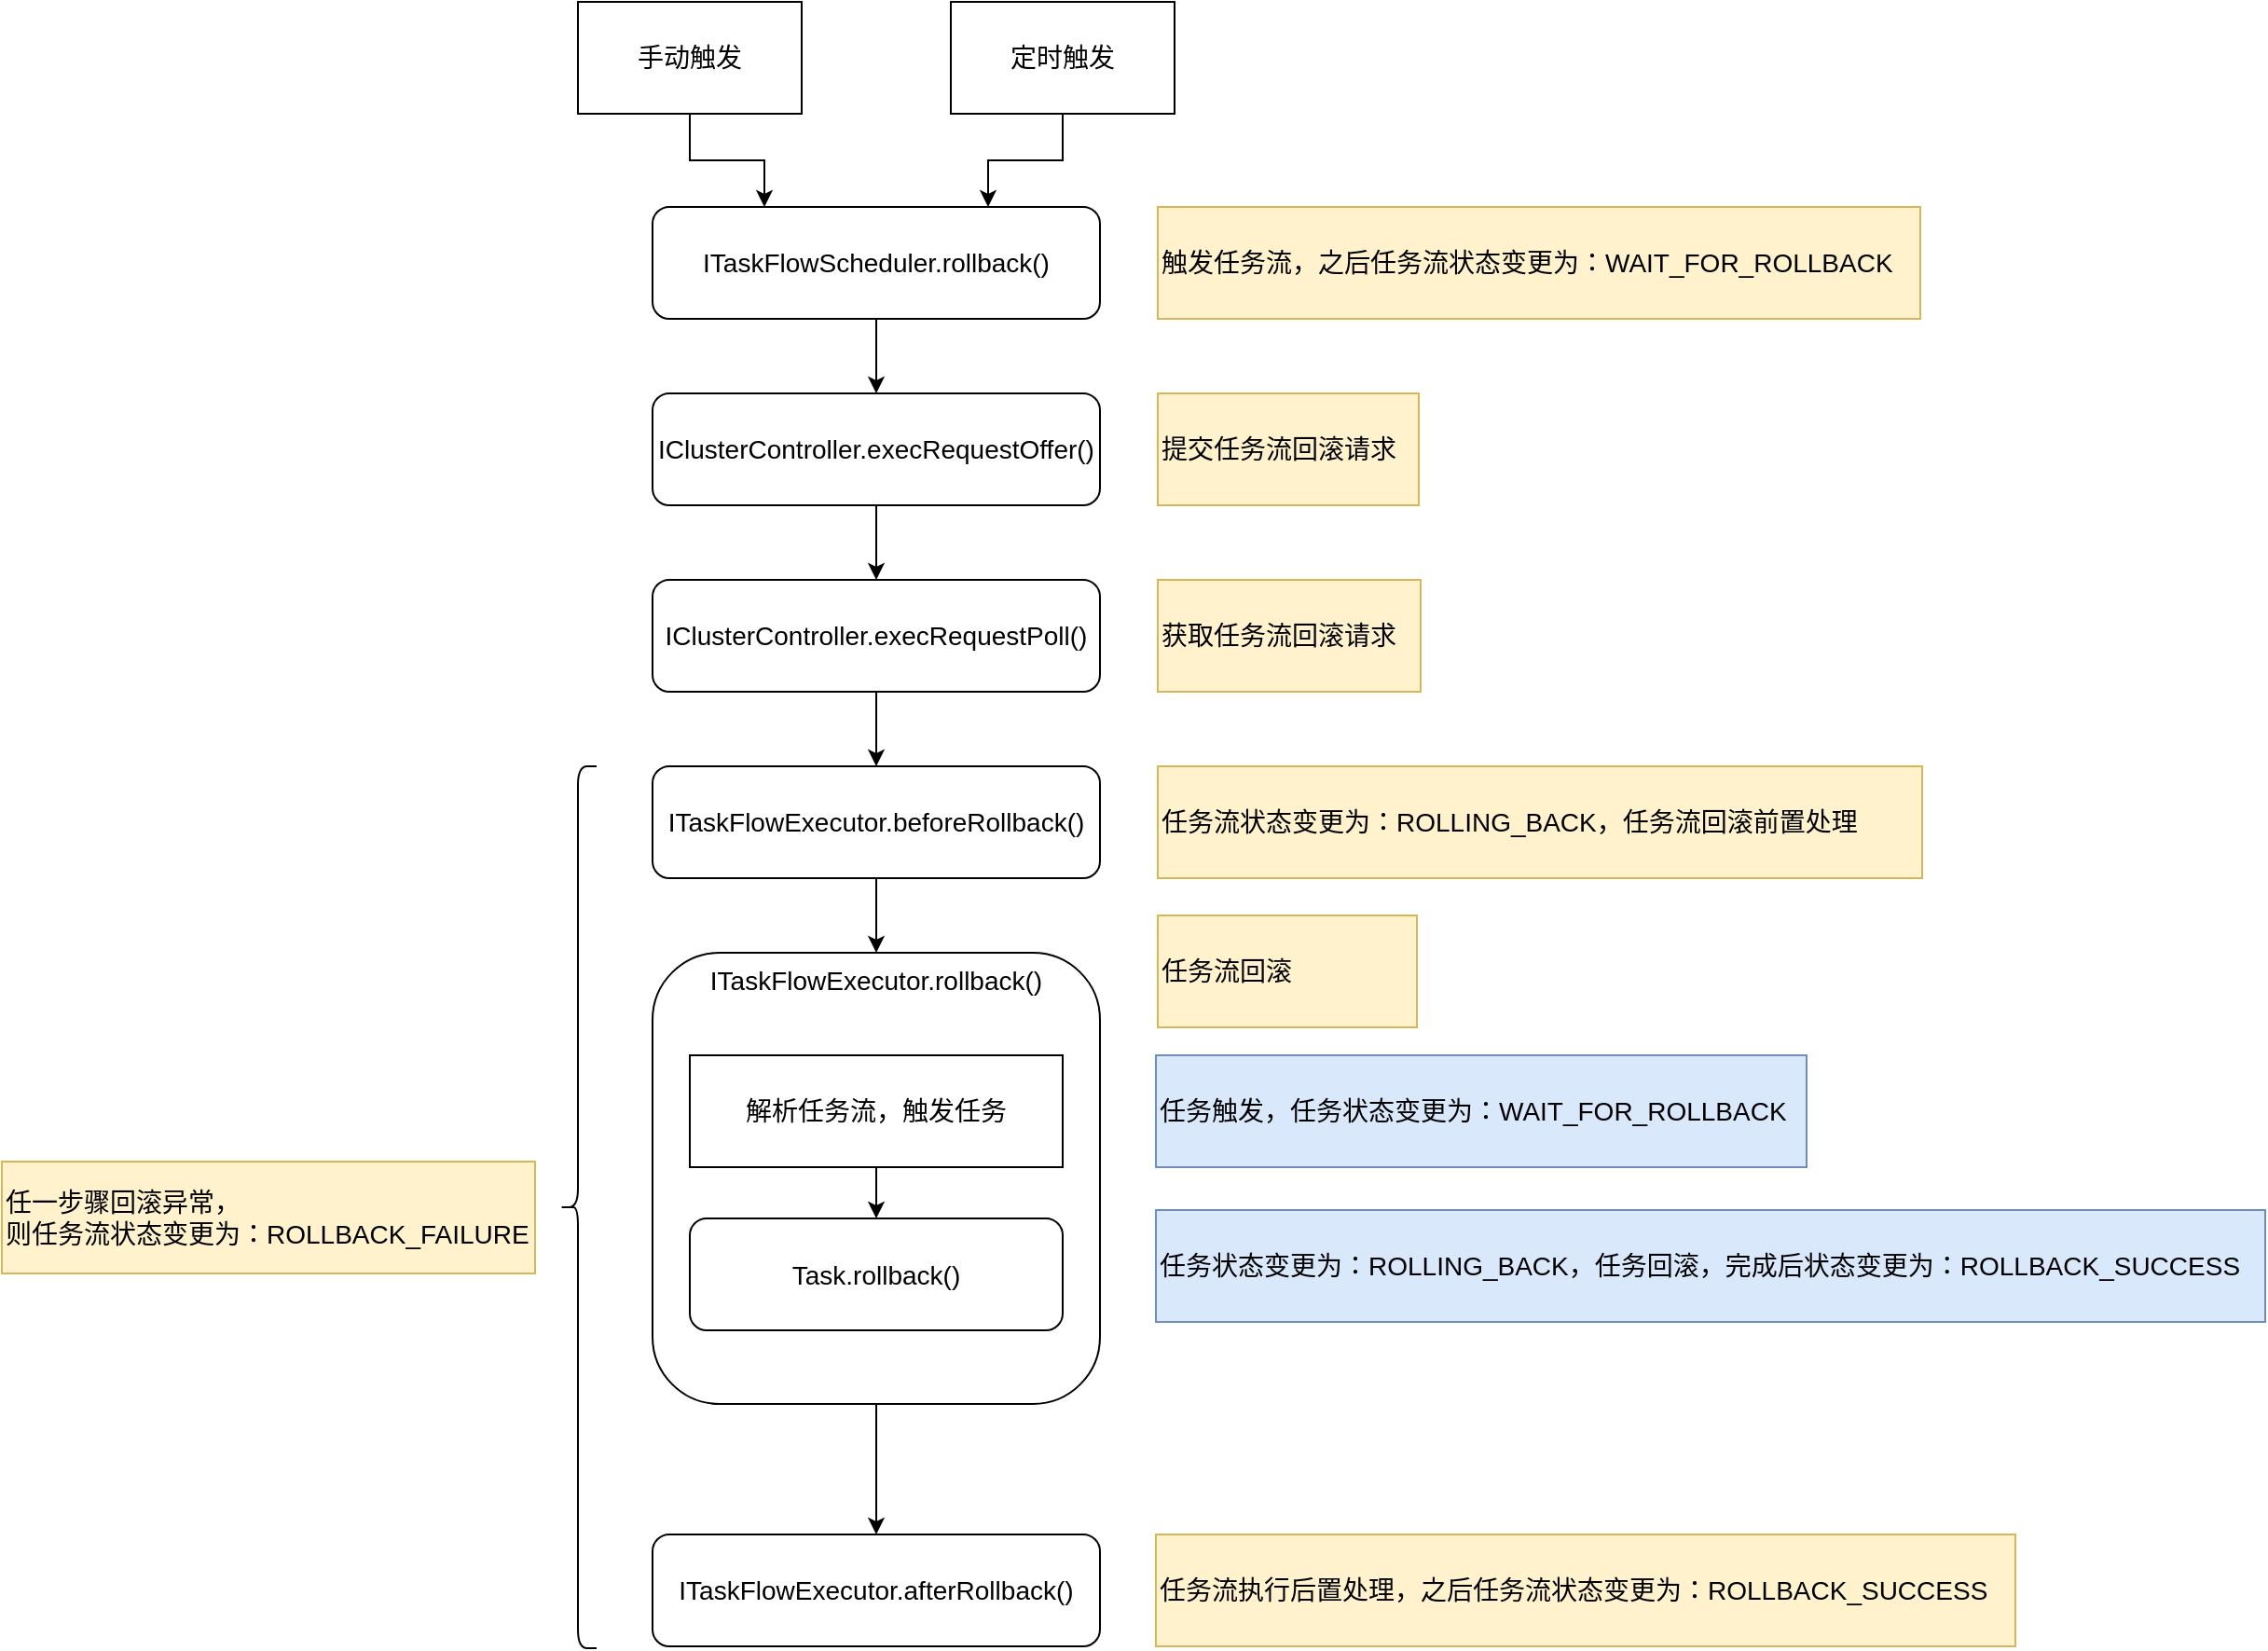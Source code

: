 <mxfile version="14.6.13" type="device"><diagram id="s5c5607iheu5fuhXcZ0h" name="第 1 页"><mxGraphModel dx="1186" dy="619" grid="0" gridSize="10" guides="1" tooltips="1" connect="1" arrows="1" fold="1" page="1" pageScale="1" pageWidth="827" pageHeight="1169" math="0" shadow="0"><root><mxCell id="0"/><mxCell id="1" parent="0"/><mxCell id="-5f0O2HPNkqVcKrXhpjV-1" value="ITaskFlowScheduler.rollback()" style="rounded=1;whiteSpace=wrap;html=1;fontSize=14;spacingRight=0;" parent="1" vertex="1"><mxGeometry x="500" y="170" width="240" height="60" as="geometry"/></mxCell><mxCell id="-5f0O2HPNkqVcKrXhpjV-7" style="edgeStyle=orthogonalEdgeStyle;rounded=0;orthogonalLoop=1;jettySize=auto;html=1;exitX=0.5;exitY=1;exitDx=0;exitDy=0;entryX=0.75;entryY=0;entryDx=0;entryDy=0;fontSize=14;spacingRight=0;" parent="1" source="-5f0O2HPNkqVcKrXhpjV-4" target="-5f0O2HPNkqVcKrXhpjV-1" edge="1"><mxGeometry relative="1" as="geometry"/></mxCell><mxCell id="-5f0O2HPNkqVcKrXhpjV-4" value="定时触发" style="rounded=0;whiteSpace=wrap;html=1;fontSize=14;spacingRight=0;" parent="1" vertex="1"><mxGeometry x="660" y="60" width="120" height="60" as="geometry"/></mxCell><mxCell id="-5f0O2HPNkqVcKrXhpjV-6" style="edgeStyle=orthogonalEdgeStyle;rounded=0;orthogonalLoop=1;jettySize=auto;html=1;exitX=0.5;exitY=1;exitDx=0;exitDy=0;entryX=0.25;entryY=0;entryDx=0;entryDy=0;fontSize=14;spacingRight=0;" parent="1" source="-5f0O2HPNkqVcKrXhpjV-5" target="-5f0O2HPNkqVcKrXhpjV-1" edge="1"><mxGeometry relative="1" as="geometry"/></mxCell><mxCell id="-5f0O2HPNkqVcKrXhpjV-5" value="手动触发" style="rounded=0;whiteSpace=wrap;html=1;fontSize=14;spacingRight=0;" parent="1" vertex="1"><mxGeometry x="460" y="60" width="120" height="60" as="geometry"/></mxCell><mxCell id="-5f0O2HPNkqVcKrXhpjV-12" value="" style="edgeStyle=orthogonalEdgeStyle;rounded=0;orthogonalLoop=1;jettySize=auto;html=1;exitX=0.5;exitY=1;exitDx=0;exitDy=0;fontSize=14;spacingRight=0;" parent="1" source="-5f0O2HPNkqVcKrXhpjV-1" target="-5f0O2HPNkqVcKrXhpjV-11" edge="1"><mxGeometry relative="1" as="geometry"><mxPoint x="620" y="330" as="sourcePoint"/></mxGeometry></mxCell><mxCell id="-5f0O2HPNkqVcKrXhpjV-14" value="" style="edgeStyle=orthogonalEdgeStyle;rounded=0;orthogonalLoop=1;jettySize=auto;html=1;fontSize=14;spacingRight=0;" parent="1" source="-5f0O2HPNkqVcKrXhpjV-11" target="-5f0O2HPNkqVcKrXhpjV-13" edge="1"><mxGeometry relative="1" as="geometry"/></mxCell><mxCell id="-5f0O2HPNkqVcKrXhpjV-11" value="IClusterController.execRequestOffer()" style="rounded=1;whiteSpace=wrap;html=1;fontSize=14;spacingRight=0;" parent="1" vertex="1"><mxGeometry x="500" y="270" width="240" height="60" as="geometry"/></mxCell><mxCell id="-5f0O2HPNkqVcKrXhpjV-16" value="" style="edgeStyle=orthogonalEdgeStyle;rounded=0;orthogonalLoop=1;jettySize=auto;html=1;fontSize=14;spacingRight=0;" parent="1" source="-5f0O2HPNkqVcKrXhpjV-13" target="-5f0O2HPNkqVcKrXhpjV-15" edge="1"><mxGeometry relative="1" as="geometry"/></mxCell><mxCell id="-5f0O2HPNkqVcKrXhpjV-13" value="IClusterController.execRequestPoll()" style="rounded=1;whiteSpace=wrap;html=1;fontSize=14;spacingRight=0;" parent="1" vertex="1"><mxGeometry x="500" y="370" width="240" height="60" as="geometry"/></mxCell><mxCell id="-5f0O2HPNkqVcKrXhpjV-27" value="" style="edgeStyle=orthogonalEdgeStyle;rounded=0;orthogonalLoop=1;jettySize=auto;html=1;fontSize=14;spacingRight=0;" parent="1" source="-5f0O2HPNkqVcKrXhpjV-15" target="-5f0O2HPNkqVcKrXhpjV-26" edge="1"><mxGeometry relative="1" as="geometry"/></mxCell><mxCell id="-5f0O2HPNkqVcKrXhpjV-15" value="ITaskFlowExecutor.beforeRollback()" style="rounded=1;whiteSpace=wrap;html=1;fontSize=14;spacingRight=0;" parent="1" vertex="1"><mxGeometry x="500" y="470" width="240" height="60" as="geometry"/></mxCell><mxCell id="-5f0O2HPNkqVcKrXhpjV-29" value="" style="edgeStyle=orthogonalEdgeStyle;rounded=0;orthogonalLoop=1;jettySize=auto;html=1;fontSize=14;spacingRight=0;" parent="1" source="-5f0O2HPNkqVcKrXhpjV-26" target="-5f0O2HPNkqVcKrXhpjV-28" edge="1"><mxGeometry relative="1" as="geometry"/></mxCell><mxCell id="-5f0O2HPNkqVcKrXhpjV-26" value="ITaskFlowExecutor.rollback()" style="rounded=1;whiteSpace=wrap;html=1;verticalAlign=top;fontSize=14;spacingRight=0;" parent="1" vertex="1"><mxGeometry x="500" y="570" width="240" height="242" as="geometry"/></mxCell><mxCell id="-5f0O2HPNkqVcKrXhpjV-28" value="ITaskFlowExecutor.afterRollback()" style="rounded=1;whiteSpace=wrap;html=1;fontSize=14;spacingRight=0;" parent="1" vertex="1"><mxGeometry x="500" y="882" width="240" height="60" as="geometry"/></mxCell><mxCell id="-5f0O2HPNkqVcKrXhpjV-22" value="提交任务流回滚请求" style="rounded=0;whiteSpace=wrap;html=1;fillColor=#fff2cc;strokeColor=#d6b656;fontSize=14;spacingRight=0;align=left;" parent="1" vertex="1"><mxGeometry x="771" y="270" width="140" height="60" as="geometry"/></mxCell><mxCell id="-5f0O2HPNkqVcKrXhpjV-23" value="获取任务流回滚请求" style="rounded=0;whiteSpace=wrap;html=1;fillColor=#fff2cc;strokeColor=#d6b656;fontSize=14;spacingRight=0;align=left;" parent="1" vertex="1"><mxGeometry x="771" y="370" width="141" height="60" as="geometry"/></mxCell><mxCell id="-5f0O2HPNkqVcKrXhpjV-24" value="触发任务流，之后任务流状态变更为：WAIT_FOR_ROLLBACK" style="rounded=0;whiteSpace=wrap;html=1;fillColor=#fff2cc;strokeColor=#d6b656;fontSize=14;spacingRight=0;align=left;" parent="1" vertex="1"><mxGeometry x="771" y="170" width="409" height="60" as="geometry"/></mxCell><mxCell id="-5f0O2HPNkqVcKrXhpjV-25" value="任务流状态变更为：ROLLING_BACK，任务流回滚前置处理" style="rounded=0;whiteSpace=wrap;html=1;fillColor=#fff2cc;strokeColor=#d6b656;fontSize=14;spacingRight=0;align=left;" parent="1" vertex="1"><mxGeometry x="771" y="470" width="410" height="60" as="geometry"/></mxCell><mxCell id="-5f0O2HPNkqVcKrXhpjV-30" value="任务流执行后置处理，之后任务流状态变更为：ROLLBACK_SUCCESS" style="rounded=0;whiteSpace=wrap;html=1;fillColor=#fff2cc;strokeColor=#d6b656;fontSize=14;spacingRight=0;align=left;" parent="1" vertex="1"><mxGeometry x="770" y="882" width="461" height="60" as="geometry"/></mxCell><mxCell id="-5f0O2HPNkqVcKrXhpjV-31" value="任务流回滚" style="rounded=0;whiteSpace=wrap;html=1;fillColor=#fff2cc;strokeColor=#d6b656;fontSize=14;spacingRight=0;align=left;" parent="1" vertex="1"><mxGeometry x="771" y="550" width="139" height="60" as="geometry"/></mxCell><mxCell id="-5f0O2HPNkqVcKrXhpjV-32" value="" style="shape=curlyBracket;whiteSpace=wrap;html=1;rounded=1;fontSize=14;spacingRight=0;" parent="1" vertex="1"><mxGeometry x="450" y="470" width="20" height="473" as="geometry"/></mxCell><mxCell id="-5f0O2HPNkqVcKrXhpjV-33" value="任一步骤回滚异常，&lt;br&gt;则任务流状态变更为：ROLLBACK_FAILURE" style="rounded=0;whiteSpace=wrap;html=1;fillColor=#fff2cc;strokeColor=#d6b656;fontSize=14;spacingRight=0;align=left;" parent="1" vertex="1"><mxGeometry x="151" y="682" width="286" height="60" as="geometry"/></mxCell><mxCell id="-5f0O2HPNkqVcKrXhpjV-34" value="任务触发，任务状态变更为：WAIT_FOR_ROLLBACK" style="rounded=0;whiteSpace=wrap;html=1;fillColor=#dae8fc;strokeColor=#6c8ebf;fontSize=14;spacingRight=0;align=left;" parent="1" vertex="1"><mxGeometry x="770" y="625" width="349" height="60" as="geometry"/></mxCell><mxCell id="-5f0O2HPNkqVcKrXhpjV-35" value="Task.rollback()" style="rounded=1;whiteSpace=wrap;html=1;fontSize=14;spacingRight=0;" parent="1" vertex="1"><mxGeometry x="520" y="712.5" width="200" height="60" as="geometry"/></mxCell><mxCell id="-5f0O2HPNkqVcKrXhpjV-40" value="任务状态变更为：ROLLING_BACK，任务回滚，完成后状态变更为：ROLLBACK_SUCCESS" style="rounded=0;whiteSpace=wrap;html=1;fillColor=#dae8fc;strokeColor=#6c8ebf;fontSize=14;spacingRight=0;align=left;" parent="1" vertex="1"><mxGeometry x="770" y="708" width="595" height="60" as="geometry"/></mxCell><mxCell id="-5f0O2HPNkqVcKrXhpjV-44" style="edgeStyle=orthogonalEdgeStyle;rounded=0;orthogonalLoop=1;jettySize=auto;html=1;exitX=0.5;exitY=1;exitDx=0;exitDy=0;fontSize=14;spacingRight=0;" parent="1" source="-5f0O2HPNkqVcKrXhpjV-43" target="-5f0O2HPNkqVcKrXhpjV-35" edge="1"><mxGeometry relative="1" as="geometry"/></mxCell><mxCell id="-5f0O2HPNkqVcKrXhpjV-43" value="解析任务流，触发任务" style="rounded=0;whiteSpace=wrap;html=1;fontSize=14;spacingRight=0;" parent="1" vertex="1"><mxGeometry x="520" y="625" width="200" height="60" as="geometry"/></mxCell></root></mxGraphModel></diagram></mxfile>